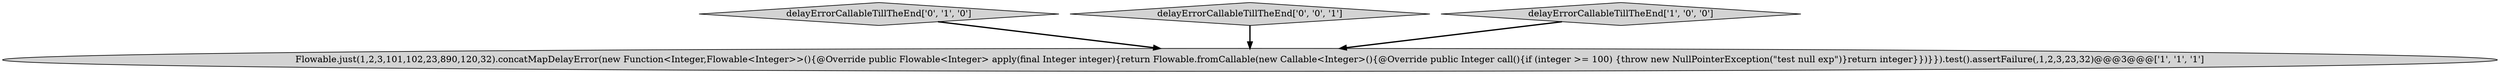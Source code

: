 digraph {
2 [style = filled, label = "delayErrorCallableTillTheEnd['0', '1', '0']", fillcolor = lightgray, shape = diamond image = "AAA0AAABBB2BBB"];
3 [style = filled, label = "delayErrorCallableTillTheEnd['0', '0', '1']", fillcolor = lightgray, shape = diamond image = "AAA0AAABBB3BBB"];
0 [style = filled, label = "delayErrorCallableTillTheEnd['1', '0', '0']", fillcolor = lightgray, shape = diamond image = "AAA0AAABBB1BBB"];
1 [style = filled, label = "Flowable.just(1,2,3,101,102,23,890,120,32).concatMapDelayError(new Function<Integer,Flowable<Integer>>(){@Override public Flowable<Integer> apply(final Integer integer){return Flowable.fromCallable(new Callable<Integer>(){@Override public Integer call(){if (integer >= 100) {throw new NullPointerException(\"test null exp\")}return integer}})}}).test().assertFailure(,1,2,3,23,32)@@@3@@@['1', '1', '1']", fillcolor = lightgray, shape = ellipse image = "AAA0AAABBB1BBB"];
3->1 [style = bold, label=""];
2->1 [style = bold, label=""];
0->1 [style = bold, label=""];
}
